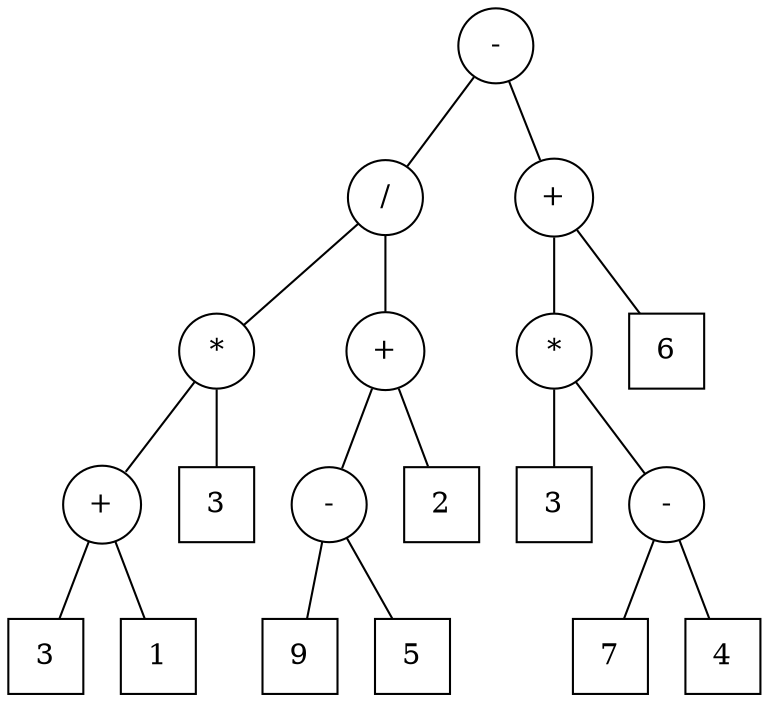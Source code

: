 graph "arvore_binaria09-expressao" {
	node [shape=square]
	minus1 -- { div1 sum1 }
	div1 -- { mul1 sum2 }
	mul1 -- { sum3 three1 }
	sum3 -- { three2 1 }
	sum2 -- { minus2 2 }
	minus2 -- { 9 5 }
	sum1 -- { mul2 6 }
	mul2 -- { three3 minus3 }
	minus3 -- { 7 4 }
	three1 [label="3"]
	three2 [label="3"]
	three3 [label="3"]
	minus1 [label="-",shape=circle]
	minus2 [label="-",shape=circle]
	minus3 [label="-",shape=circle]
	div1 [label="/",shape=circle]
	sum1 [label="+",shape=circle]
	sum2 [label="+",shape=circle]
	sum3 [label="+",shape=circle]
	mul1 [label="*",shape=circle]
	mul2 [label="*",shape=circle]
}
